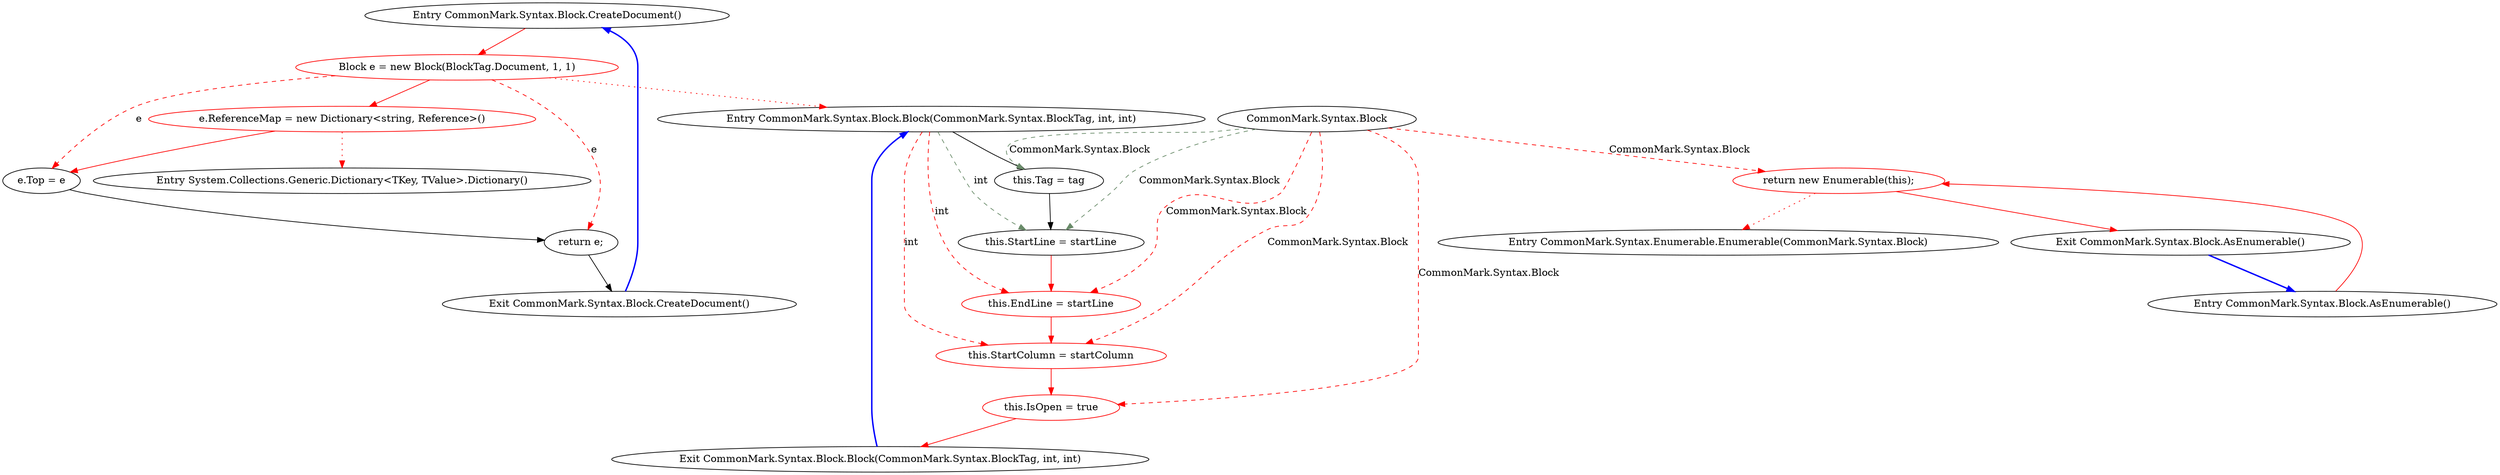 digraph  {
m0_11 [label="Entry CommonMark.Syntax.Block.CreateDocument()", span="40-40", cluster="CommonMark.Syntax.Block.CreateDocument()", file="Scanner.cs"];
m0_12 [label="Block e = new Block(BlockTag.Document, 1, 1)", span="42-42", cluster="CommonMark.Syntax.Block.CreateDocument()", color=red, community=0, file="Scanner.cs"];
m0_13 [label="e.ReferenceMap = new Dictionary<string, Reference>()", span="43-43", cluster="CommonMark.Syntax.Block.CreateDocument()", color=red, community=0, file="Scanner.cs"];
m0_14 [label="e.Top = e", span="44-44", cluster="CommonMark.Syntax.Block.CreateDocument()", file="Scanner.cs"];
m0_15 [label="return e;", span="45-45", cluster="CommonMark.Syntax.Block.CreateDocument()", file="Scanner.cs"];
m0_16 [label="Exit CommonMark.Syntax.Block.CreateDocument()", span="40-40", cluster="CommonMark.Syntax.Block.CreateDocument()", file="Scanner.cs"];
m0_10 [label="Entry CommonMark.Syntax.Enumerable.Enumerable(CommonMark.Syntax.Block)", span="9-9", cluster="CommonMark.Syntax.Enumerable.Enumerable(CommonMark.Syntax.Block)", file="Scanner.cs"];
m0_17 [label="Entry System.Collections.Generic.Dictionary<TKey, TValue>.Dictionary()", span="0-0", cluster="System.Collections.Generic.Dictionary<TKey, TValue>.Dictionary()", file="Scanner.cs"];
m0_7 [label="Entry CommonMark.Syntax.Block.AsEnumerable()", span="32-32", cluster="CommonMark.Syntax.Block.AsEnumerable()", file="Scanner.cs"];
m0_8 [label="return new Enumerable(this);", span="34-34", cluster="CommonMark.Syntax.Block.AsEnumerable()", color=red, community=0, file="Scanner.cs"];
m0_9 [label="Exit CommonMark.Syntax.Block.AsEnumerable()", span="32-32", cluster="CommonMark.Syntax.Block.AsEnumerable()", file="Scanner.cs"];
m0_0 [label="Entry CommonMark.Syntax.Block.Block(CommonMark.Syntax.BlockTag, int, int)", span="18-18", cluster="CommonMark.Syntax.Block.Block(CommonMark.Syntax.BlockTag, int, int)", file="Scanner.cs"];
m0_1 [label="this.Tag = tag", span="20-20", cluster="CommonMark.Syntax.Block.Block(CommonMark.Syntax.BlockTag, int, int)", file="Scanner.cs"];
m0_2 [label="this.StartLine = startLine", span="21-21", cluster="CommonMark.Syntax.Block.Block(CommonMark.Syntax.BlockTag, int, int)", file="Scanner.cs"];
m0_3 [label="this.EndLine = startLine", span="22-22", cluster="CommonMark.Syntax.Block.Block(CommonMark.Syntax.BlockTag, int, int)", color=red, community=0, file="Scanner.cs"];
m0_4 [label="this.StartColumn = startColumn", span="23-23", cluster="CommonMark.Syntax.Block.Block(CommonMark.Syntax.BlockTag, int, int)", color=red, community=0, file="Scanner.cs"];
m0_5 [label="this.IsOpen = true", span="24-24", cluster="CommonMark.Syntax.Block.Block(CommonMark.Syntax.BlockTag, int, int)", color=red, community=0, file="Scanner.cs"];
m0_6 [label="Exit CommonMark.Syntax.Block.Block(CommonMark.Syntax.BlockTag, int, int)", span="18-18", cluster="CommonMark.Syntax.Block.Block(CommonMark.Syntax.BlockTag, int, int)", file="Scanner.cs"];
m0_18 [label="CommonMark.Syntax.Block", span="", file="Scanner.cs"];
m0_11 -> m0_12  [key=0, style=solid, color=red];
m0_12 -> m0_13  [key=0, style=solid, color=red];
m0_12 -> m0_0  [key=2, style=dotted, color=red];
m0_12 -> m0_14  [key=1, style=dashed, color=red, label=e];
m0_12 -> m0_15  [key=1, style=dashed, color=red, label=e];
m0_13 -> m0_14  [key=0, style=solid, color=red];
m0_13 -> m0_17  [key=2, style=dotted, color=red];
m0_14 -> m0_15  [key=0, style=solid];
m0_15 -> m0_16  [key=0, style=solid];
m0_16 -> m0_11  [key=0, style=bold, color=blue];
m0_7 -> m0_8  [key=0, style=solid, color=red];
m0_8 -> m0_9  [key=0, style=solid, color=red];
m0_8 -> m0_10  [key=2, style=dotted, color=red];
m0_9 -> m0_7  [key=0, style=bold, color=blue];
m0_0 -> m0_1  [key=0, style=solid];
m0_0 -> m0_2  [key=1, style=dashed, color=darkseagreen4, label=int];
m0_0 -> m0_3  [key=1, style=dashed, color=red, label=int];
m0_0 -> m0_4  [key=1, style=dashed, color=red, label=int];
m0_1 -> m0_2  [key=0, style=solid];
m0_2 -> m0_3  [key=0, style=solid, color=red];
m0_3 -> m0_4  [key=0, style=solid, color=red];
m0_4 -> m0_5  [key=0, style=solid, color=red];
m0_5 -> m0_6  [key=0, style=solid, color=red];
m0_6 -> m0_0  [key=0, style=bold, color=blue];
m0_18 -> m0_1  [key=1, style=dashed, color=darkseagreen4, label="CommonMark.Syntax.Block"];
m0_18 -> m0_2  [key=1, style=dashed, color=darkseagreen4, label="CommonMark.Syntax.Block"];
m0_18 -> m0_3  [key=1, style=dashed, color=red, label="CommonMark.Syntax.Block"];
m0_18 -> m0_4  [key=1, style=dashed, color=red, label="CommonMark.Syntax.Block"];
m0_18 -> m0_5  [key=1, style=dashed, color=red, label="CommonMark.Syntax.Block"];
m0_18 -> m0_8  [key=1, style=dashed, color=red, label="CommonMark.Syntax.Block"];
}
